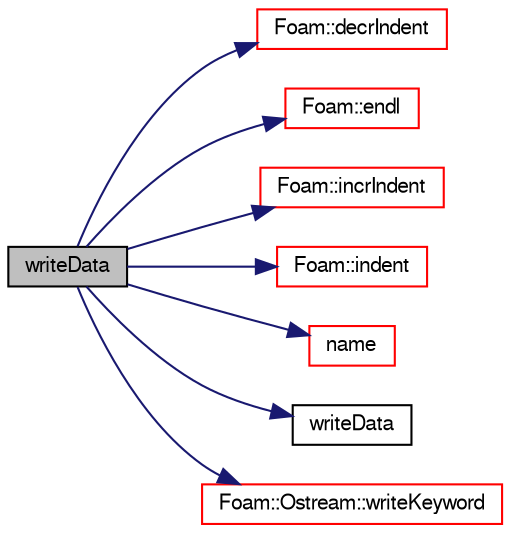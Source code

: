digraph "writeData"
{
  bgcolor="transparent";
  edge [fontname="FreeSans",fontsize="10",labelfontname="FreeSans",labelfontsize="10"];
  node [fontname="FreeSans",fontsize="10",shape=record];
  rankdir="LR";
  Node677 [label="writeData",height=0.2,width=0.4,color="black", fillcolor="grey75", style="filled", fontcolor="black"];
  Node677 -> Node678 [color="midnightblue",fontsize="10",style="solid",fontname="FreeSans"];
  Node678 [label="Foam::decrIndent",height=0.2,width=0.4,color="red",URL="$a21124.html#a1c3a44e035fae1cd9d5a4a60a7e1c32b",tooltip="Decrement the indent level. "];
  Node677 -> Node680 [color="midnightblue",fontsize="10",style="solid",fontname="FreeSans"];
  Node680 [label="Foam::endl",height=0.2,width=0.4,color="red",URL="$a21124.html#a2db8fe02a0d3909e9351bb4275b23ce4",tooltip="Add newline and flush stream. "];
  Node677 -> Node682 [color="midnightblue",fontsize="10",style="solid",fontname="FreeSans"];
  Node682 [label="Foam::incrIndent",height=0.2,width=0.4,color="red",URL="$a21124.html#a5baff2b2334a238271b33f039e5dde5c",tooltip="Increment the indent level. "];
  Node677 -> Node692 [color="midnightblue",fontsize="10",style="solid",fontname="FreeSans"];
  Node692 [label="Foam::indent",height=0.2,width=0.4,color="red",URL="$a21124.html#ae297c57ea5b952a8bc9e4f30f7ea8701",tooltip="Indent stream. "];
  Node677 -> Node693 [color="midnightblue",fontsize="10",style="solid",fontname="FreeSans"];
  Node693 [label="name",height=0.2,width=0.4,color="red",URL="$a12539.html#a82e193fb66ae8aade6c98ed7ff994906",tooltip="Return a string representation of a Scalar. "];
  Node677 -> Node695 [color="midnightblue",fontsize="10",style="solid",fontname="FreeSans"];
  Node695 [label="writeData",height=0.2,width=0.4,color="black",URL="$a38939.html#a095a2bb889e4ff86605ad8a929fdc3f5"];
  Node677 -> Node688 [color="midnightblue",fontsize="10",style="solid",fontname="FreeSans"];
  Node688 [label="Foam::Ostream::writeKeyword",height=0.2,width=0.4,color="red",URL="$a26238.html#a3c58b2bb9174ea3c4a5fa58095d1290e",tooltip="Write the keyword followed by an appropriate indentation. "];
}
